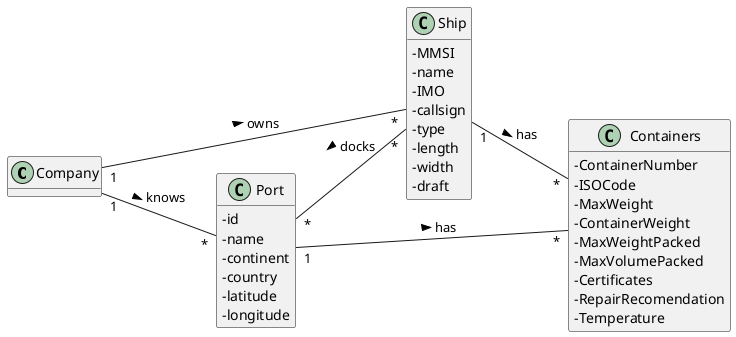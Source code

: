 @startuml
'https://plantuml.com/class-diagram

hide methods
left to right direction
skinparam classAttributeIconSize 0

class Company {

}

class Ship{
-MMSI
-name
-IMO
-callsign
-type
-length
-width
-draft
}

class Containers{
-ContainerNumber
-ISOCode
-MaxWeight
-ContainerWeight
-MaxWeightPacked
-MaxVolumePacked
-Certificates
-RepairRecomendation
-Temperature
}

class Port{
-id
-name
-continent
-country
-latitude
-longitude
}

Company "1" -- "*" Ship : owns >
Company "1" -- "*" Port : knows >
Port "*" -- "*" Ship : docks <
Port "1" -- "*" Containers: has >
Ship "1" -- "*" Containers: has >

@enduml